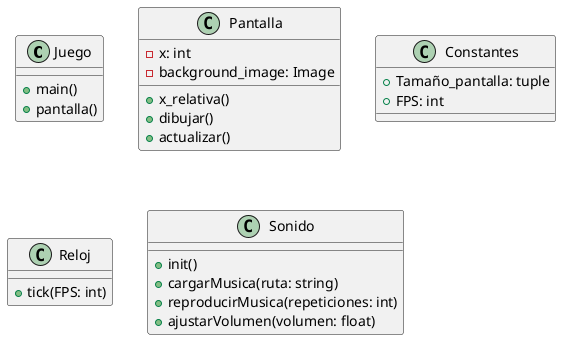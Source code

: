 @startuml JuegoZombie

class Juego {
  + main()
  + pantalla()
}

class Pantalla {
  - x: int
  - background_image: Image
  + x_relativa()
  + dibujar()
  + actualizar()
}

class Constantes {
  + Tamaño_pantalla: tuple
  + FPS: int
}

class Reloj {
  + tick(FPS: int)
}

class Sonido {
  + init()
  + cargarMusica(ruta: string)
  + reproducirMusica(repeticiones: int)
  + ajustarVolumen(volumen: float)
}

@enduml